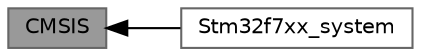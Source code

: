 digraph "CMSIS"
{
 // LATEX_PDF_SIZE
  bgcolor="transparent";
  edge [fontname=Helvetica,fontsize=10,labelfontname=Helvetica,labelfontsize=10];
  node [fontname=Helvetica,fontsize=10,shape=box,height=0.2,width=0.4];
  rankdir=LR;
  Node1 [id="Node000001",label="CMSIS",height=0.2,width=0.4,color="gray40", fillcolor="grey60", style="filled", fontcolor="black",tooltip=" "];
  Node2 [id="Node000002",label="Stm32f7xx_system",height=0.2,width=0.4,color="grey40", fillcolor="white", style="filled",URL="$group__stm32f7xx__system.html",tooltip=" "];
  Node1->Node2 [shape=plaintext, dir="back", style="solid"];
}
